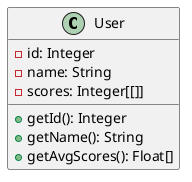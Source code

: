 @startuml
class User
{
-id: Integer
-name: String
-scores: Integer[[]]

+getId(): Integer
+getName(): String
+getAvgScores(): Float[]
}
@enduml